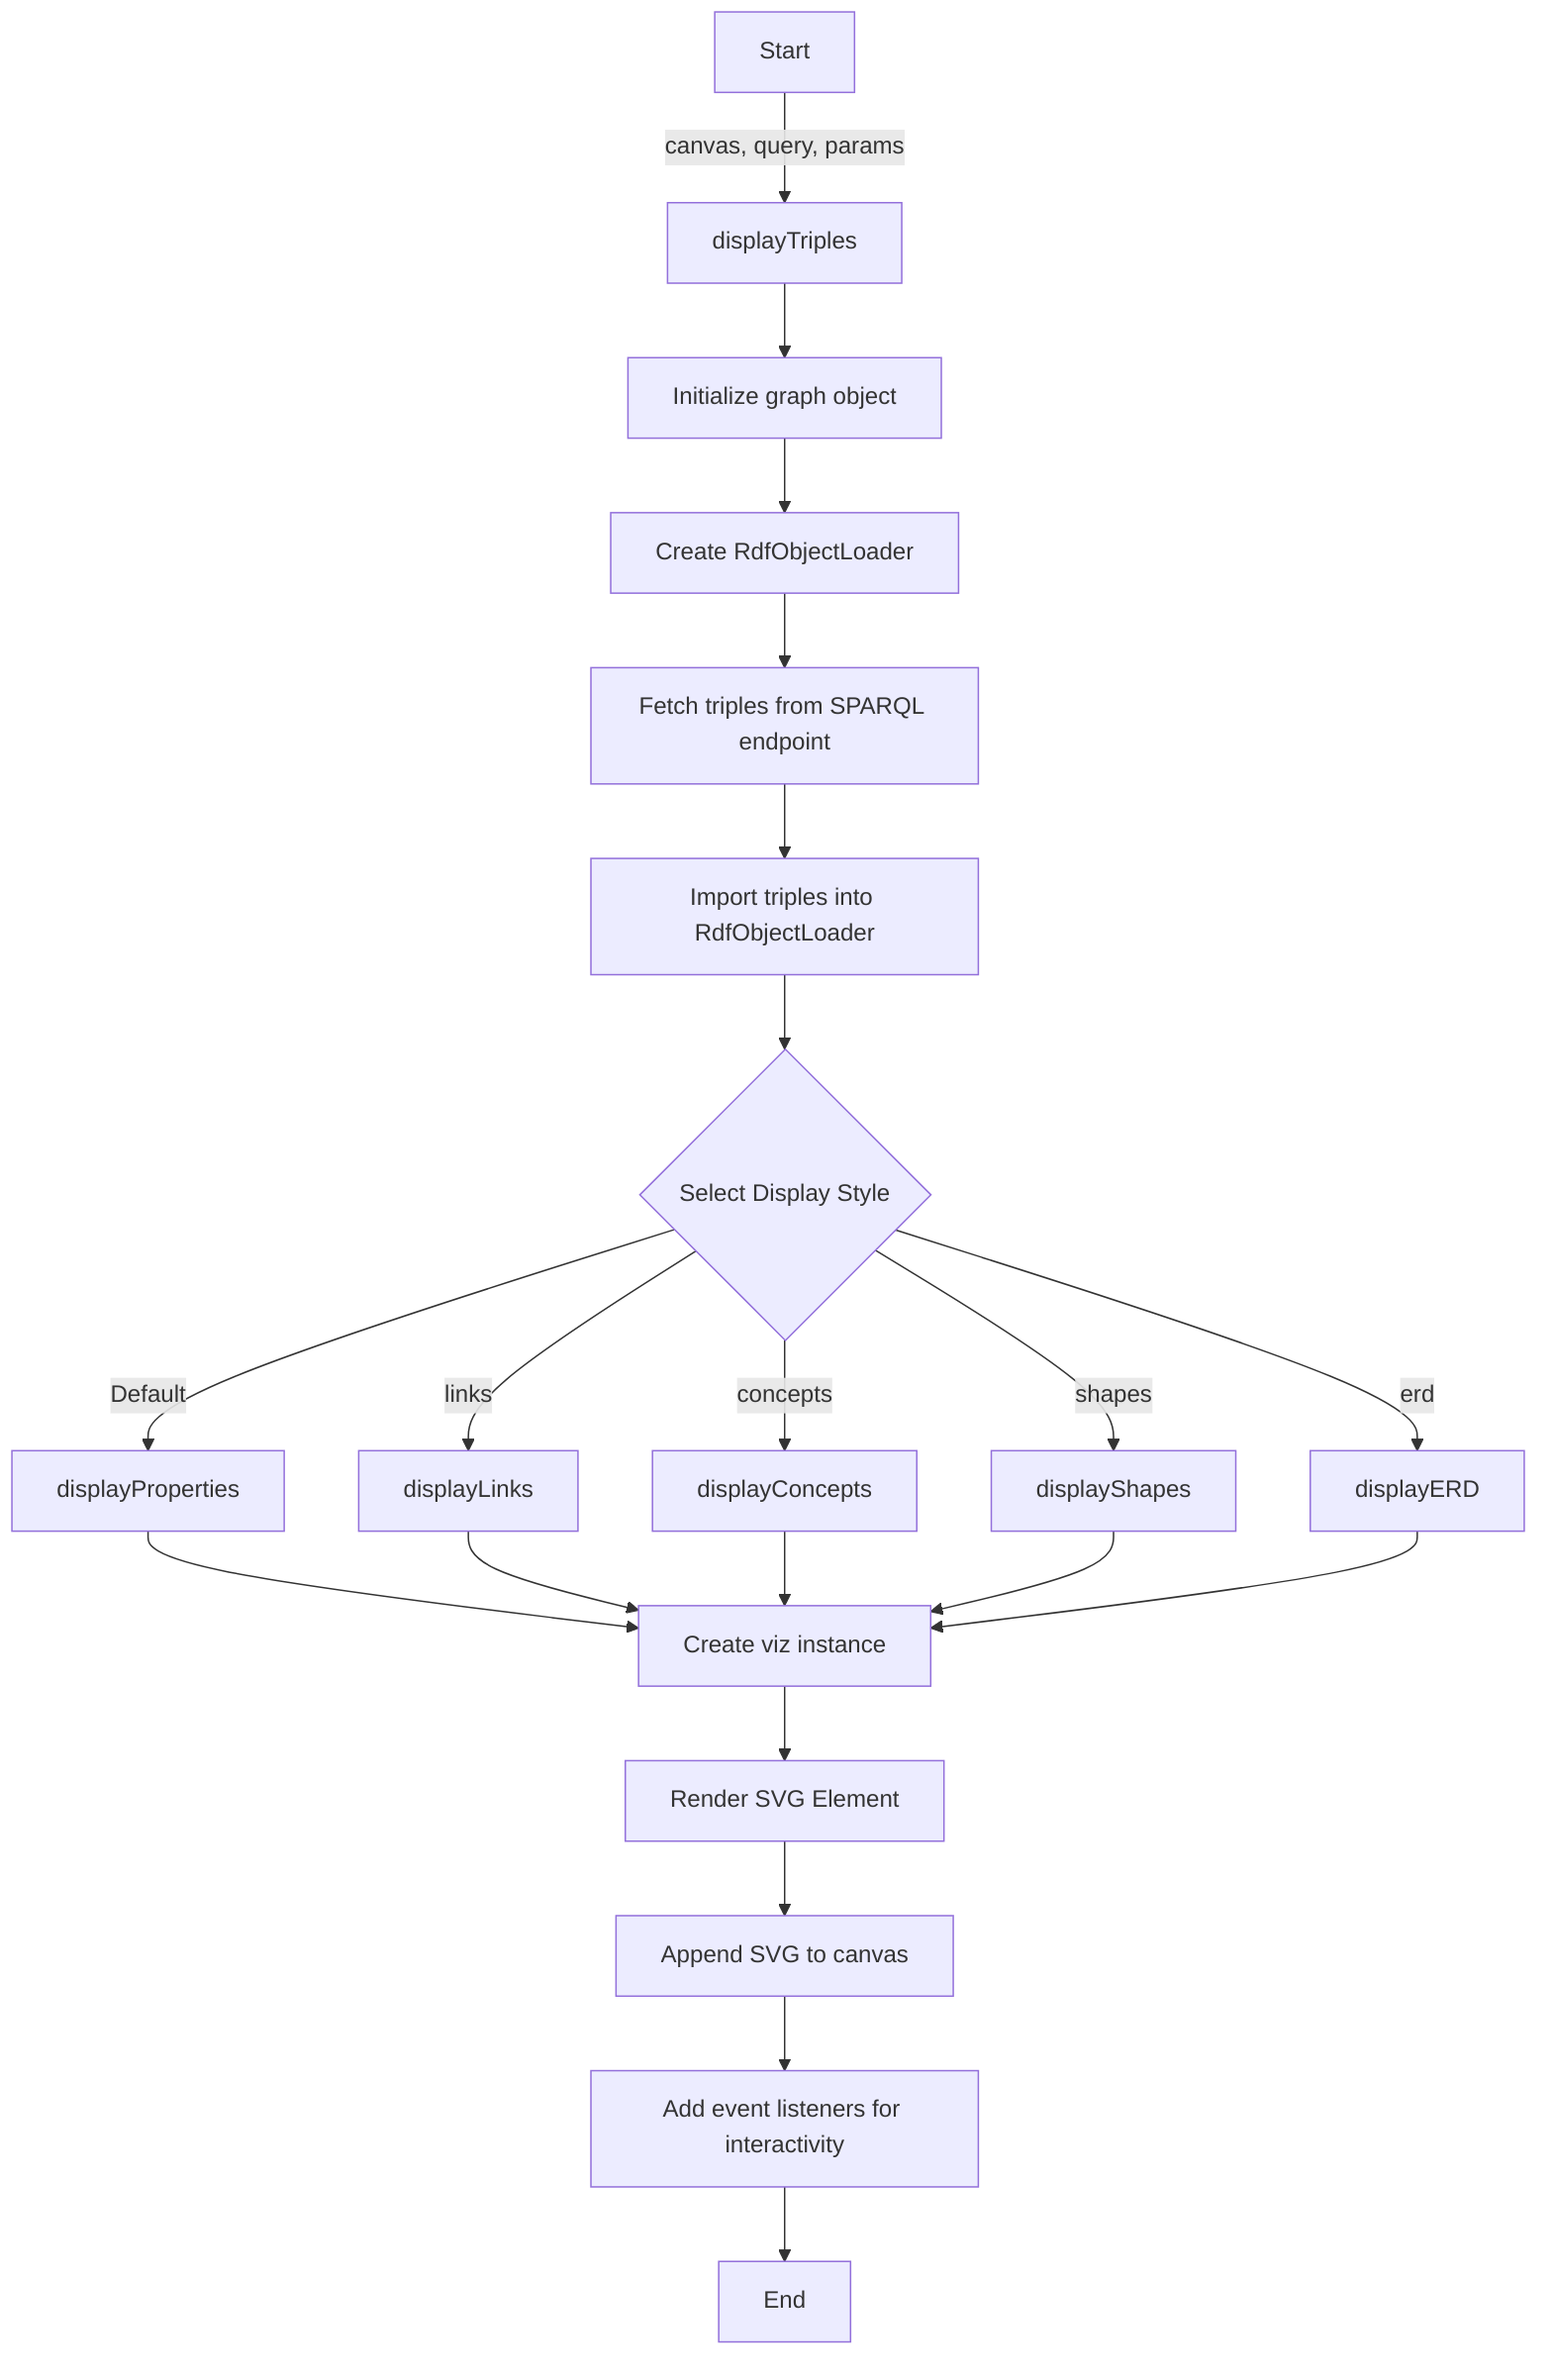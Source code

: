 flowchart TD
    A[Start] --> |canvas, query, params| B[displayTriples]
    B --> C[Initialize graph object]
    C --> D[Create RdfObjectLoader]
    D --> E[Fetch triples from SPARQL endpoint]
    E --> F[Import triples into RdfObjectLoader]
    F --> G{Select Display Style}
    G --> |Default| H[displayProperties]
    G --> |"links"| I[displayLinks]
    G --> |"concepts"| J[displayConcepts]
    G --> |"shapes"| K[displayShapes]
    G --> |"erd"| L[displayERD]
    H & I & J & K & L --> M[Create viz instance]
    M --> N[Render SVG Element]
    N --> O[Append SVG to canvas]
    O --> P[Add event listeners for interactivity]
    P --> Q[End]